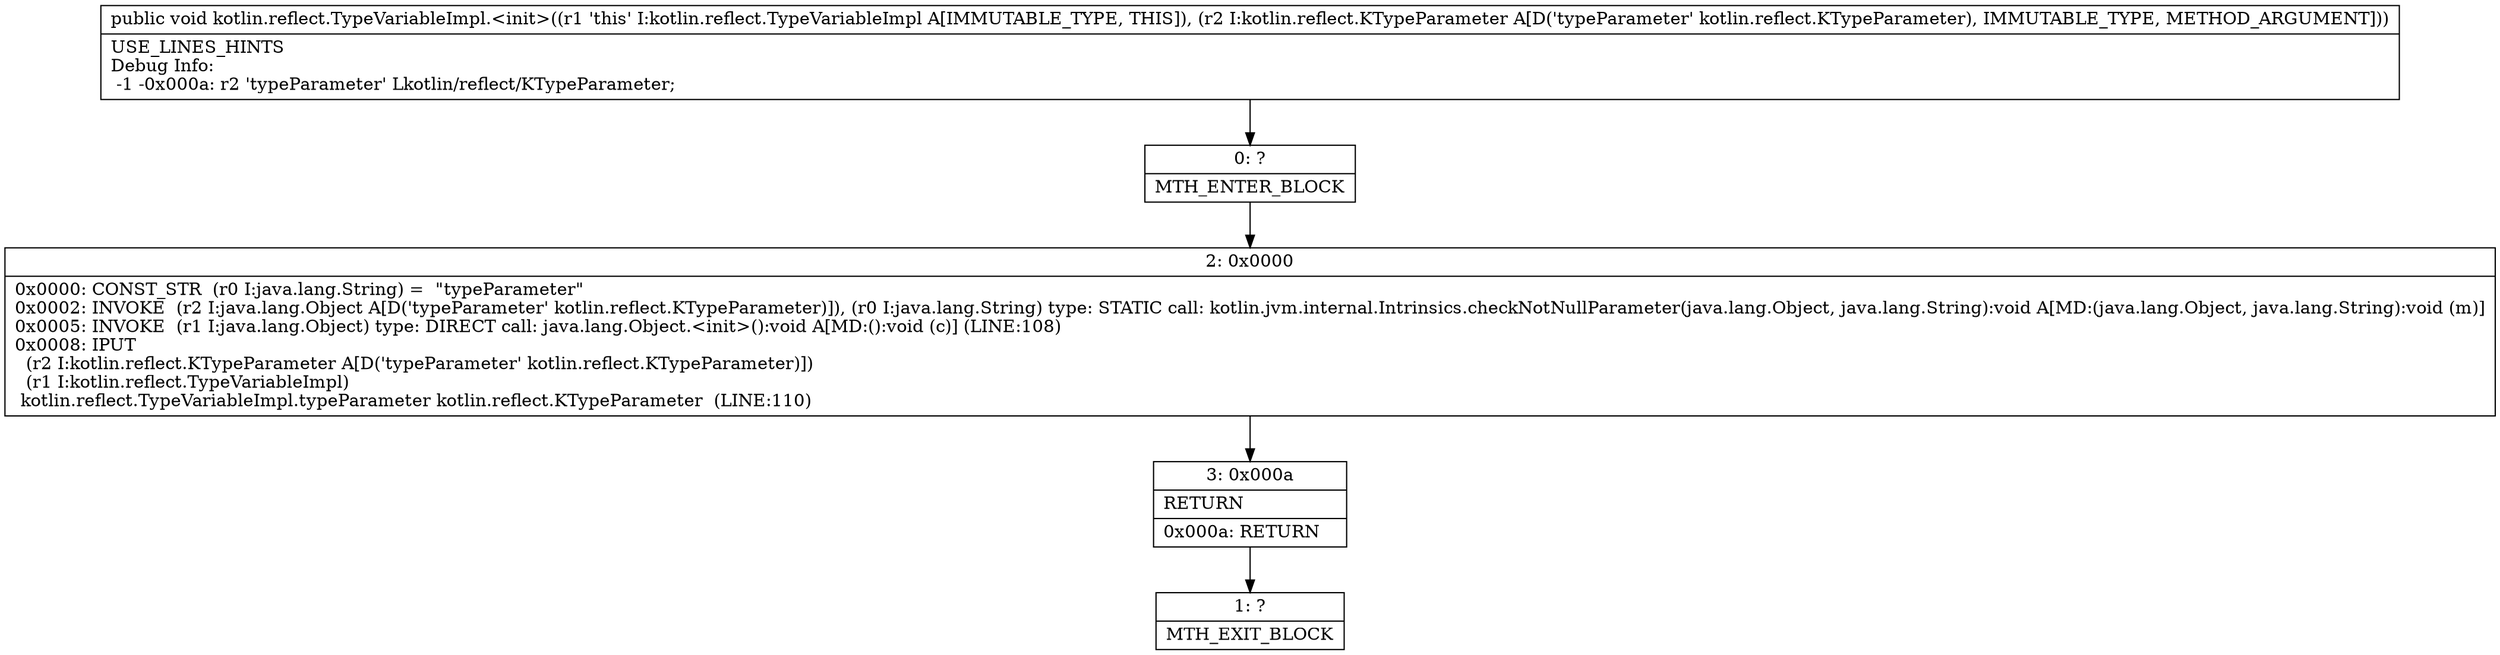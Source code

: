 digraph "CFG forkotlin.reflect.TypeVariableImpl.\<init\>(Lkotlin\/reflect\/KTypeParameter;)V" {
Node_0 [shape=record,label="{0\:\ ?|MTH_ENTER_BLOCK\l}"];
Node_2 [shape=record,label="{2\:\ 0x0000|0x0000: CONST_STR  (r0 I:java.lang.String) =  \"typeParameter\" \l0x0002: INVOKE  (r2 I:java.lang.Object A[D('typeParameter' kotlin.reflect.KTypeParameter)]), (r0 I:java.lang.String) type: STATIC call: kotlin.jvm.internal.Intrinsics.checkNotNullParameter(java.lang.Object, java.lang.String):void A[MD:(java.lang.Object, java.lang.String):void (m)]\l0x0005: INVOKE  (r1 I:java.lang.Object) type: DIRECT call: java.lang.Object.\<init\>():void A[MD:():void (c)] (LINE:108)\l0x0008: IPUT  \l  (r2 I:kotlin.reflect.KTypeParameter A[D('typeParameter' kotlin.reflect.KTypeParameter)])\l  (r1 I:kotlin.reflect.TypeVariableImpl)\l kotlin.reflect.TypeVariableImpl.typeParameter kotlin.reflect.KTypeParameter  (LINE:110)\l}"];
Node_3 [shape=record,label="{3\:\ 0x000a|RETURN\l|0x000a: RETURN   \l}"];
Node_1 [shape=record,label="{1\:\ ?|MTH_EXIT_BLOCK\l}"];
MethodNode[shape=record,label="{public void kotlin.reflect.TypeVariableImpl.\<init\>((r1 'this' I:kotlin.reflect.TypeVariableImpl A[IMMUTABLE_TYPE, THIS]), (r2 I:kotlin.reflect.KTypeParameter A[D('typeParameter' kotlin.reflect.KTypeParameter), IMMUTABLE_TYPE, METHOD_ARGUMENT]))  | USE_LINES_HINTS\lDebug Info:\l  \-1 \-0x000a: r2 'typeParameter' Lkotlin\/reflect\/KTypeParameter;\l}"];
MethodNode -> Node_0;Node_0 -> Node_2;
Node_2 -> Node_3;
Node_3 -> Node_1;
}


